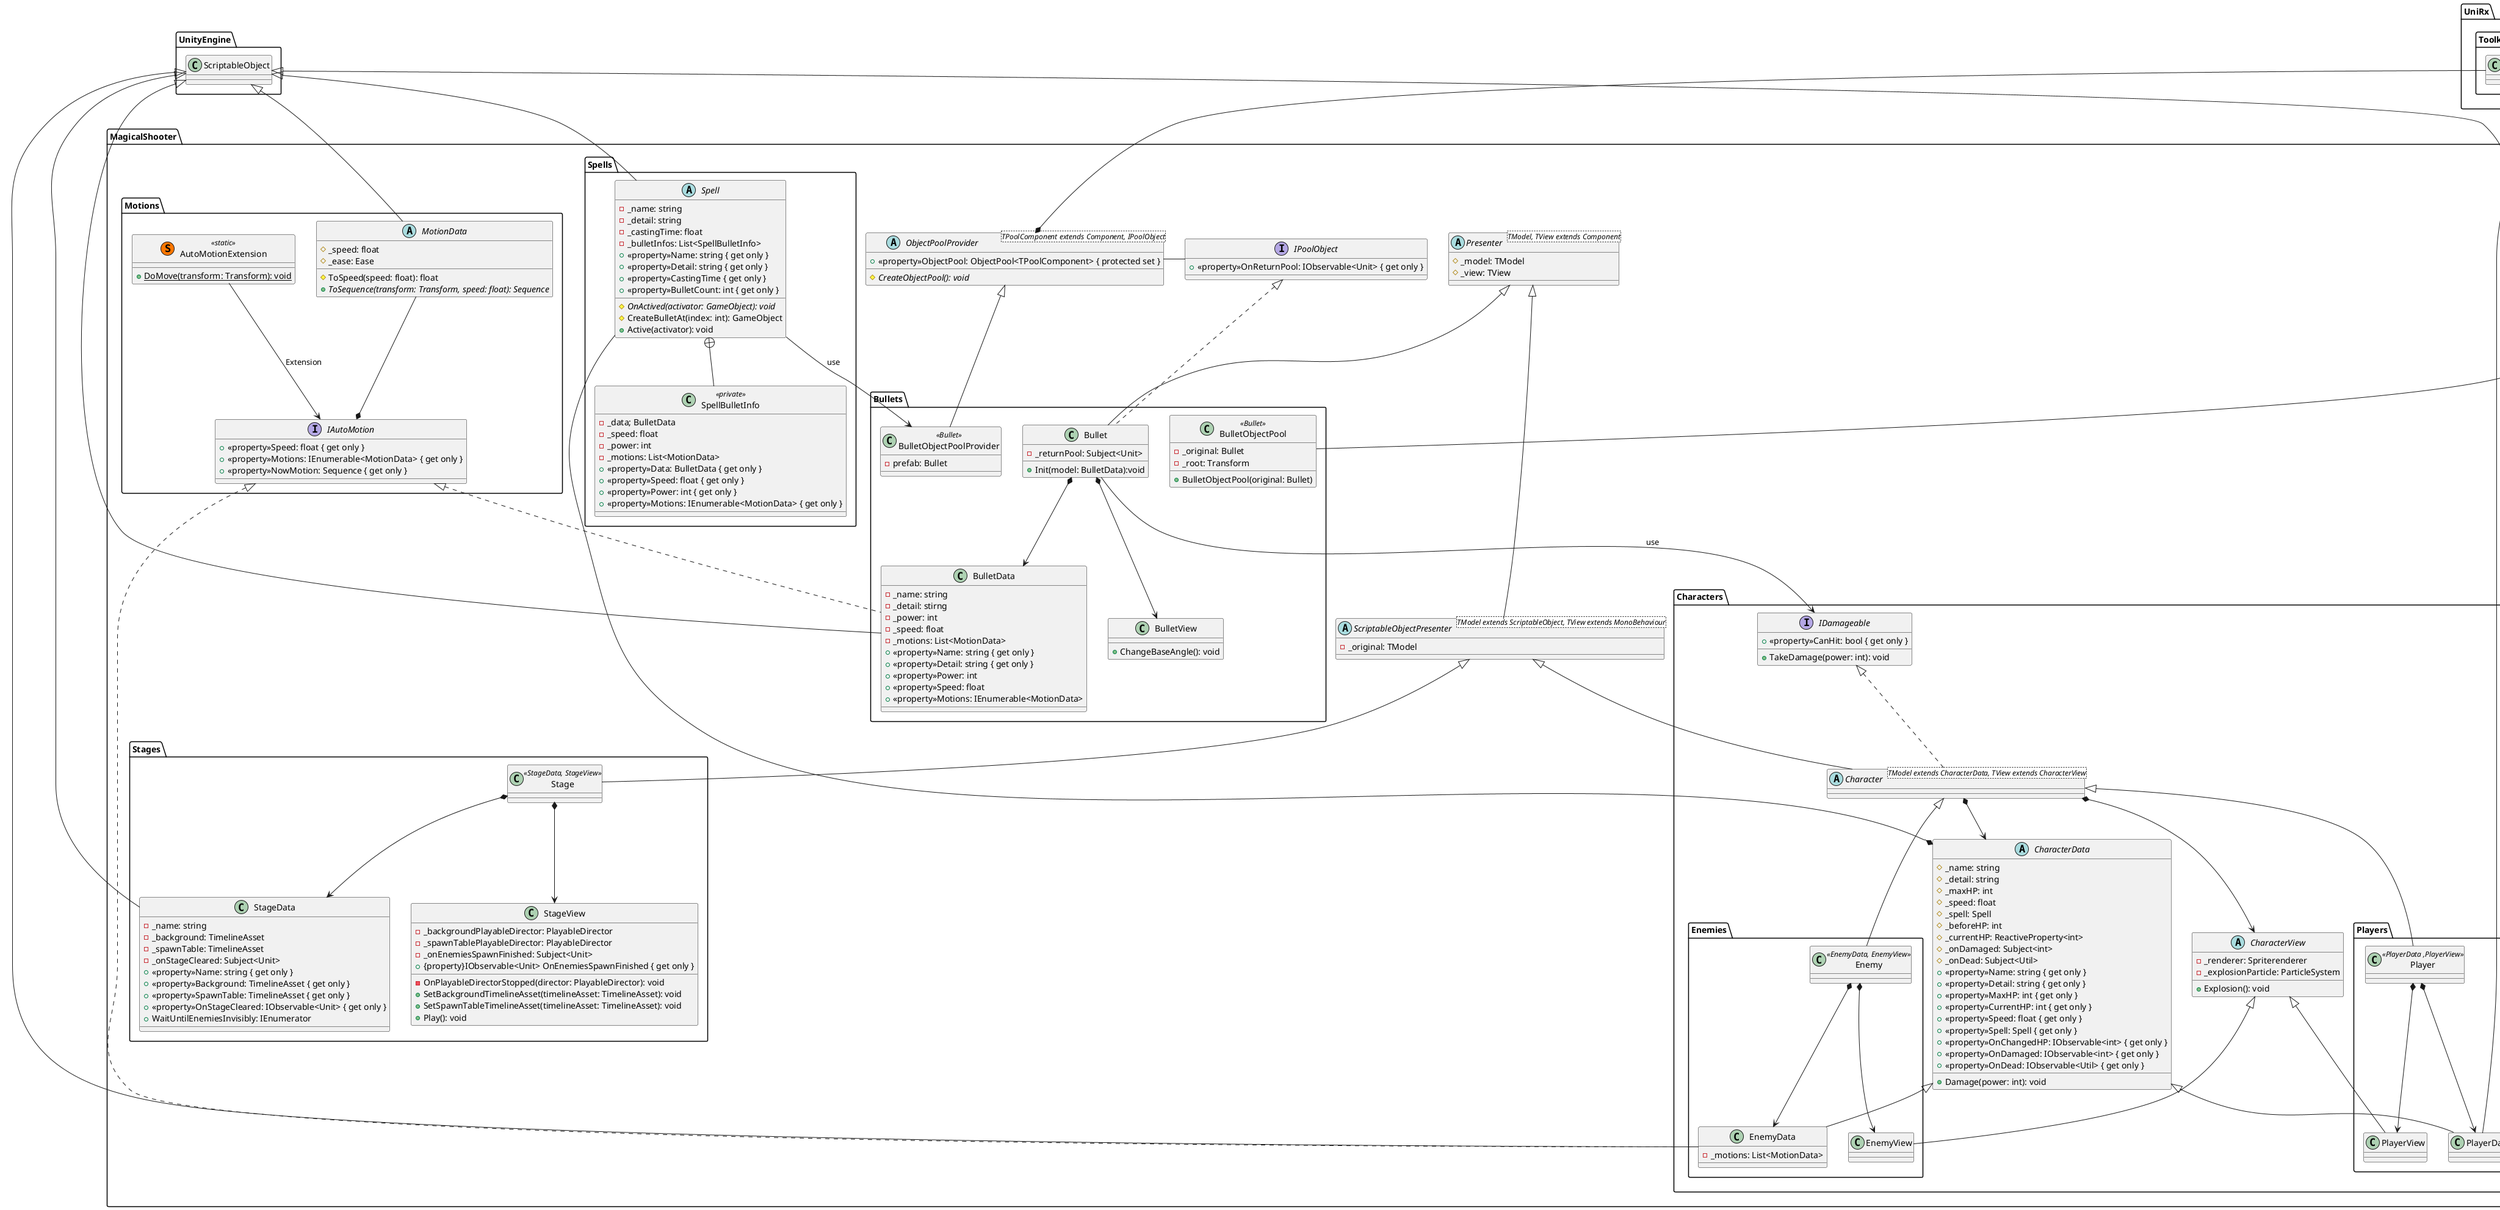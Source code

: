 @startuml MagicalShooter

package MagicalShooter
{
    package Bullets
    {
        class Bullet
        {
            -_returnPool: Subject<Unit>
            +Init(model: BulletData):void
        }
        class BulletData
        {
            -_name: string
            -_detail: stirng
            -_power: int
            -_speed: float
            -_motions: List<MotionData>
            +<<property>>Name: string { get only }
            +<<property>>Detail: string { get only }
            +<<property>>Power: int
            +<<property>>Speed: float
            +<<property>>Motions: IEnumerable<MotionData>
        }
        class BulletObjectPool<<Bullet>>
        {
            -_original: Bullet
            -_root: Transform
            +BulletObjectPool(original: Bullet)
        }
        class BulletObjectPoolProvider<<Bullet>>
        {
            -prefab: Bullet
        }
        class BulletView
        {
            +ChangeBaseAngle(): void
        }
    }
    package Characters
    {
        package Enemies
        {
            class Enemy<<EnemyData, EnemyView>>
            class EnemyData
            {
                -_motions: List<MotionData>
            }
            class EnemyView
        }
        package Players
        {
            class Player<<PlayerData ,PlayerView>>
            class PlayerData
            class PlayerView
        }
        abstract Character<TModel extends CharacterData, TView extends CharacterView>
        abstract CharacterData
        {
            #_name: string
            #_detail: string
            #_maxHP: int
            #_speed: float
            #_spell: Spell
            #_beforeHP: int
            #_currentHP: ReactiveProperty<int>
            #_onDamaged: Subject<int>
            #_onDead: Subject<Util>
            +<<property>>Name: string { get only }
            +<<property>>Detail: string { get only }
            +<<property>>MaxHP: int { get only }
            +<<property>>CurrentHP: int { get only }
            +<<property>>Speed: float { get only }
            +<<property>>Spell: Spell { get only }
            +<<property>>OnChangedHP: IObservable<int> { get only }
            +<<property>>OnDamaged: IObservable<int> { get only }
            +<<property>>OnDead: IObservable<Util> { get only }
            +Damage(power: int): void
        }
        abstract CharacterView
        {
            -_renderer: Spriterenderer
            -_explosionParticle: ParticleSystem
            +Explosion(): void
        }
        interface IDamageable
        {
            +<<property>>CanHit: bool { get only }
            +TakeDamage(power: int): void
        }
    }
    package Motions
    {
        class AutoMotionExtension<<(S,#FF7700) static>>
        {
            +{static}DoMove(transform: Transform): void
        }
        abstract MotionData
        {
            #_speed: float
            #_ease: Ease
            #ToSpeed(speed: float): float
            +{abstract}ToSequence(transform: Transform, speed: float): Sequence
        }
        interface IAutoMotion
        {
            +<<property>>Speed: float { get only }
            +<<property>>Motions: IEnumerable<MotionData> { get only }
            +<<property>>NowMotion: Sequence { get only }
        }
    }
    package Spells
    {
        class SpellBulletInfo<<private>>
        {
            -_data; BulletData
            -_speed: float
            -_power: int
            -_motions: List<MotionData>
            +<<property>>Data: BulletData { get only }
            +<<property>>Speed: float { get only }
            +<<property>>Power: int { get only }
            +<<property>>Motions: IEnumerable<MotionData> { get only }
        }
        abstract Spell
        {
            -_name: string
            -_detail: string
            -_castingTime: float
            -_bulletInfos: List<SpellBulletInfo>
            +<<property>>Name: string { get only }
            +<<property>>Detail: string { get only }
            +<<property>>CastingTime { get only }
            +<<property>>BulletCount: int { get only }
            #{abstract}OnActived(activator: GameObject): void
            #CreateBulletAt(index: int): GameObject
            +Active(activator): void
        }
    }
    package Stages
    {
        class Stage<<StageData, StageView>>
        class StageData
        {
            -_name: string
            -_background: TimelineAsset
            -_spawnTable: TimelineAsset
            -_onStageCleared: Subject<Unit>
            +<<property>>Name: string { get only }
            +<<property>>Background: TimelineAsset { get only }
            +<<property>>SpawnTable: TimelineAsset { get only }
            +<<property>>OnStageCleared: IObservable<Unit> { get only }
            +WaitUntilEnemiesInvisibly: IEnumerator
        }
        class StageView
        {
            -_backgroundPlayableDirector: PlayableDirector
            -_spawnTablePlayableDirector: PlayableDirector
            -_onEnemiesSpawnFinished: Subject<Unit>
            +{property}IObservable<Unit> OnEnemiesSpawnFinished { get only }
            -OnPlayableDirectorStopped(director: PlayableDirector): void
            +SetBackgroundTimelineAsset(timelineAsset: TimelineAsset): void
            +SetSpawnTableTimelineAsset(timelineAsset: TimelineAsset): void
            +Play(): void
        }
    }
    interface IPoolObject
    {
        +<<property>>OnReturnPool: IObservable<Unit> { get only }
    }
    abstract ObjectPoolProvider<TPoolComponent extends Component, IPoolObject>
    {
        +<<property>>ObjectPool: ObjectPool<TPoolComponent> { protected set }
        #{abstract}CreateObjectPool(): void
    }
    abstract Presenter<TModel, TView extends Component>
    {
        #_model: TModel
        #_view: TView
    }
    abstract ScriptableObjectPresenter<TModel extends ScriptableObject, TView extends MonoBehaviour>
    {
        -_original: TModel
    }
}

BulletData -up-|> UnityEngine.ScriptableObject
EnemyData -up-|> UnityEngine.ScriptableObject
PlayerData -up-|> UnityEngine.ScriptableObject
MotionData -up-|> UnityEngine.ScriptableObject
Spell -up-|> UnityEngine.ScriptableObject
StageData -up-|> UnityEngine.ScriptableObject
ScriptableObjectPresenter -up-|> Presenter
Character -up-|> ScriptableObjectPresenter
Bullet -up-|> Presenter
BulletObjectPool -up-|> UniRx.Toolkit.ObjectPool
BulletObjectPoolProvider -up-|> ObjectPoolProvider
Stage -up-|> ScriptableObjectPresenter
Enemy -up-|> Character
EnemyData -up-|> CharacterData
EnemyView -up-|> CharacterView
Player -up-|> Character
PlayerData -up-|> CharacterData
PlayerView -up-|> CharacterView

Character .up.|> IDamageable
Bullet .up.|> IPoolObject
BulletData .up.|> IAutoMotion
EnemyData .up.|> IAutoMotion

CharacterData *-up- Spell
IAutoMotion *-up- MotionData
ObjectPoolProvider *-up- UniRx.Toolkit.ObjectPool

Bullet *--> BulletData
Bullet *--> BulletView
Character *--> CharacterData
Character *--> CharacterView
Enemy *--> EnemyData
Enemy *--> EnemyView
Player *--> PlayerData
Player *--> PlayerView
Stage *--> StageData
Stage *--> StageView

Bullet --> IDamageable : use
AutoMotionExtension --> IAutoMotion : Extension
Spell --> BulletObjectPoolProvider : use

Spell +-- SpellBulletInfo

ObjectPoolProvider -left- IPoolObject

@enduml